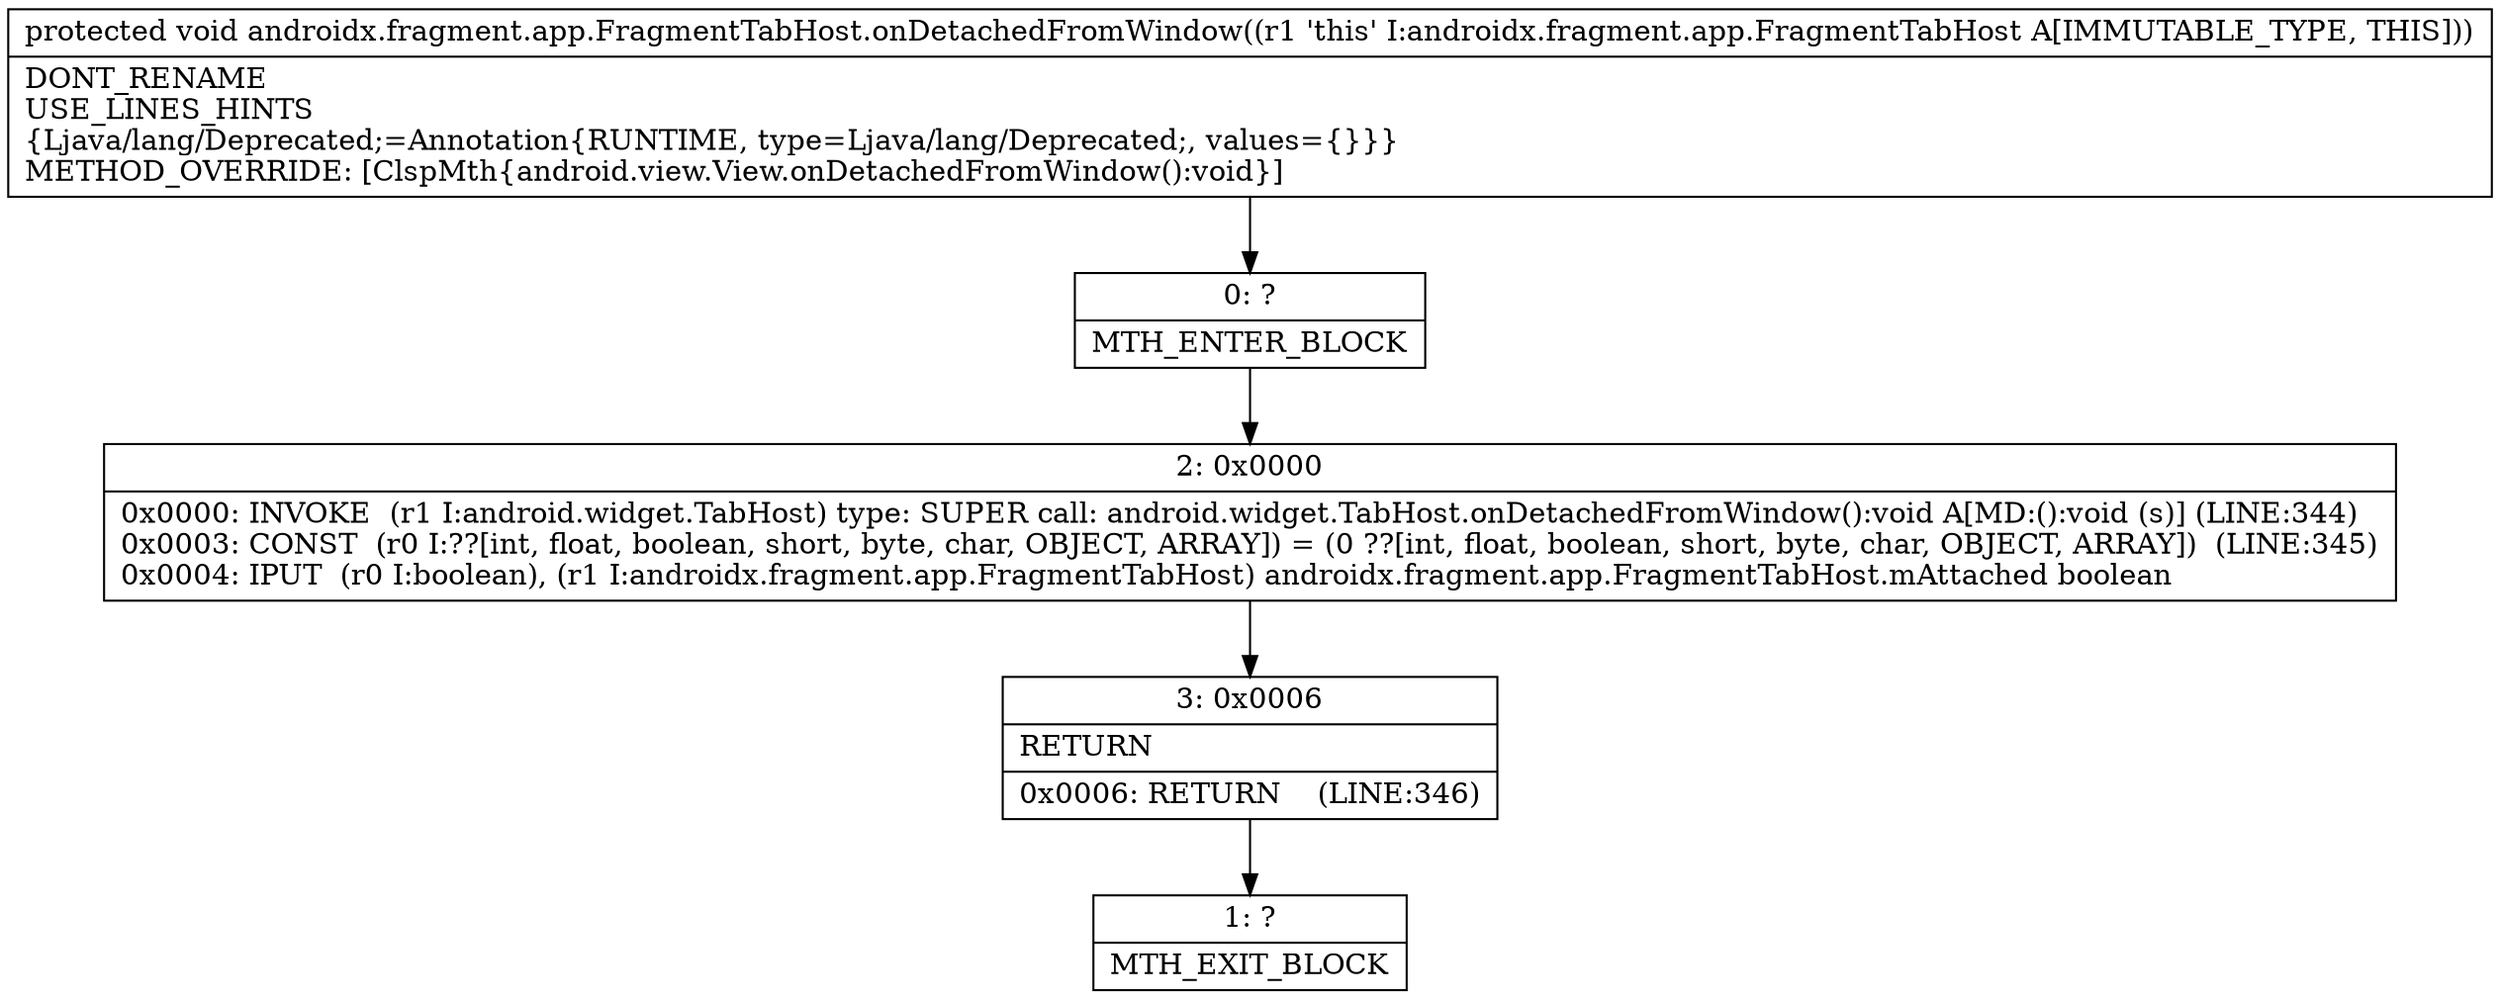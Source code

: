 digraph "CFG forandroidx.fragment.app.FragmentTabHost.onDetachedFromWindow()V" {
Node_0 [shape=record,label="{0\:\ ?|MTH_ENTER_BLOCK\l}"];
Node_2 [shape=record,label="{2\:\ 0x0000|0x0000: INVOKE  (r1 I:android.widget.TabHost) type: SUPER call: android.widget.TabHost.onDetachedFromWindow():void A[MD:():void (s)] (LINE:344)\l0x0003: CONST  (r0 I:??[int, float, boolean, short, byte, char, OBJECT, ARRAY]) = (0 ??[int, float, boolean, short, byte, char, OBJECT, ARRAY])  (LINE:345)\l0x0004: IPUT  (r0 I:boolean), (r1 I:androidx.fragment.app.FragmentTabHost) androidx.fragment.app.FragmentTabHost.mAttached boolean \l}"];
Node_3 [shape=record,label="{3\:\ 0x0006|RETURN\l|0x0006: RETURN    (LINE:346)\l}"];
Node_1 [shape=record,label="{1\:\ ?|MTH_EXIT_BLOCK\l}"];
MethodNode[shape=record,label="{protected void androidx.fragment.app.FragmentTabHost.onDetachedFromWindow((r1 'this' I:androidx.fragment.app.FragmentTabHost A[IMMUTABLE_TYPE, THIS]))  | DONT_RENAME\lUSE_LINES_HINTS\l\{Ljava\/lang\/Deprecated;=Annotation\{RUNTIME, type=Ljava\/lang\/Deprecated;, values=\{\}\}\}\lMETHOD_OVERRIDE: [ClspMth\{android.view.View.onDetachedFromWindow():void\}]\l}"];
MethodNode -> Node_0;Node_0 -> Node_2;
Node_2 -> Node_3;
Node_3 -> Node_1;
}

